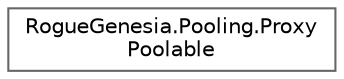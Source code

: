 digraph "Graphical Class Hierarchy"
{
 // LATEX_PDF_SIZE
  bgcolor="transparent";
  edge [fontname=Helvetica,fontsize=10,labelfontname=Helvetica,labelfontsize=10];
  node [fontname=Helvetica,fontsize=10,shape=box,height=0.2,width=0.4];
  rankdir="LR";
  Node0 [label="RogueGenesia.Pooling.Proxy\lPoolable",height=0.2,width=0.4,color="grey40", fillcolor="white", style="filled",URL="$struct_rogue_genesia_1_1_pooling_1_1_proxy_poolable.html",tooltip=" "];
}
